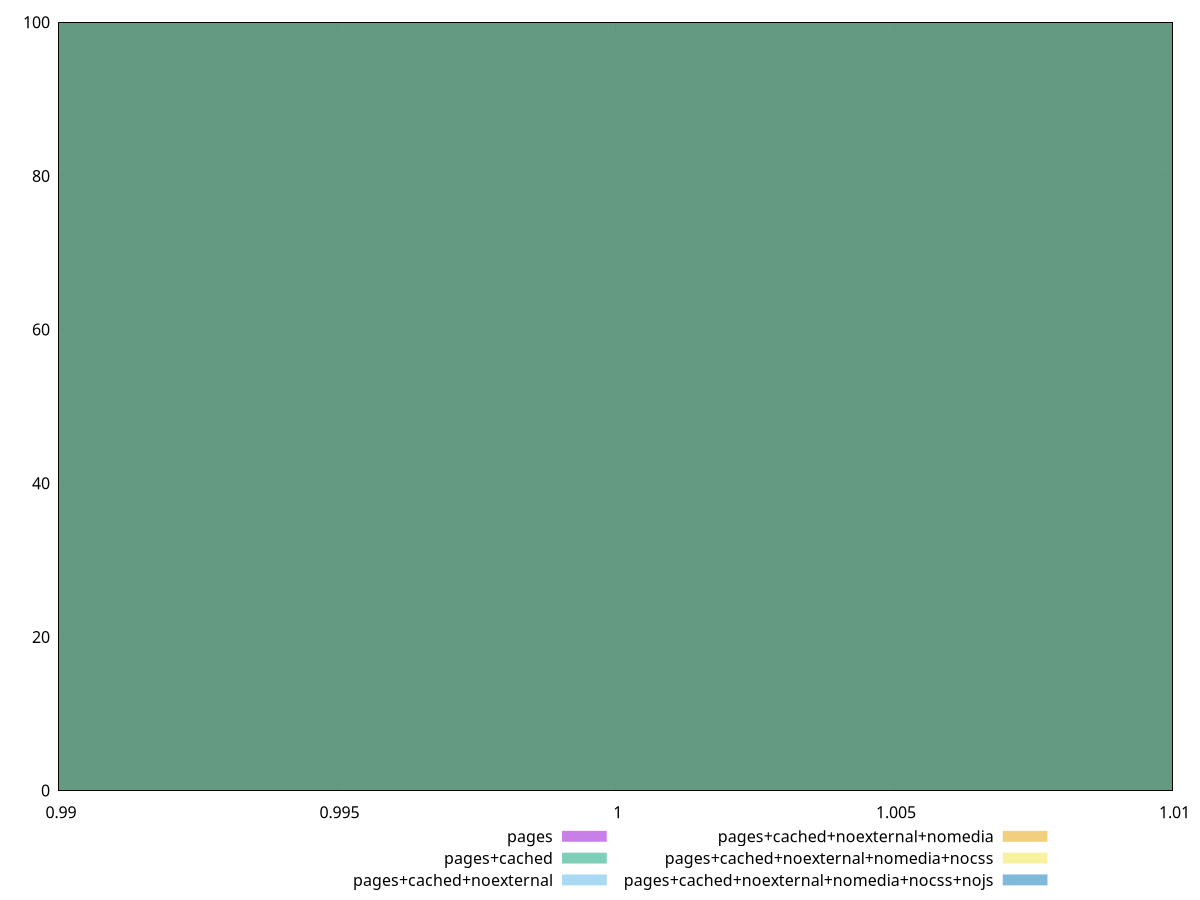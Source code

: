 reset

$pages <<EOF
1 100
EOF

$pagesCached <<EOF
1 100
EOF

$pagesCachedNoexternal <<EOF
1 100
EOF

$pagesCachedNoexternalNomedia <<EOF
1 100
EOF

$pagesCachedNoexternalNomediaNocss <<EOF
1 100
EOF

$pagesCachedNoexternalNomediaNocssNojs <<EOF
1 100
EOF

set key outside below
set boxwidth 0.1
set xrange [0.99:1.01]
set yrange [0:100]
set trange [0:100]
set style fill transparent solid 0.5 noborder
set terminal svg size 640, 540 enhanced background rgb 'white'
set output "reprap/uses-passive-event-listeners/comparison/histogram/all_score.svg"

plot $pages title "pages" with boxes, \
     $pagesCached title "pages+cached" with boxes, \
     $pagesCachedNoexternal title "pages+cached+noexternal" with boxes, \
     $pagesCachedNoexternalNomedia title "pages+cached+noexternal+nomedia" with boxes, \
     $pagesCachedNoexternalNomediaNocss title "pages+cached+noexternal+nomedia+nocss" with boxes, \
     $pagesCachedNoexternalNomediaNocssNojs title "pages+cached+noexternal+nomedia+nocss+nojs" with boxes

reset
